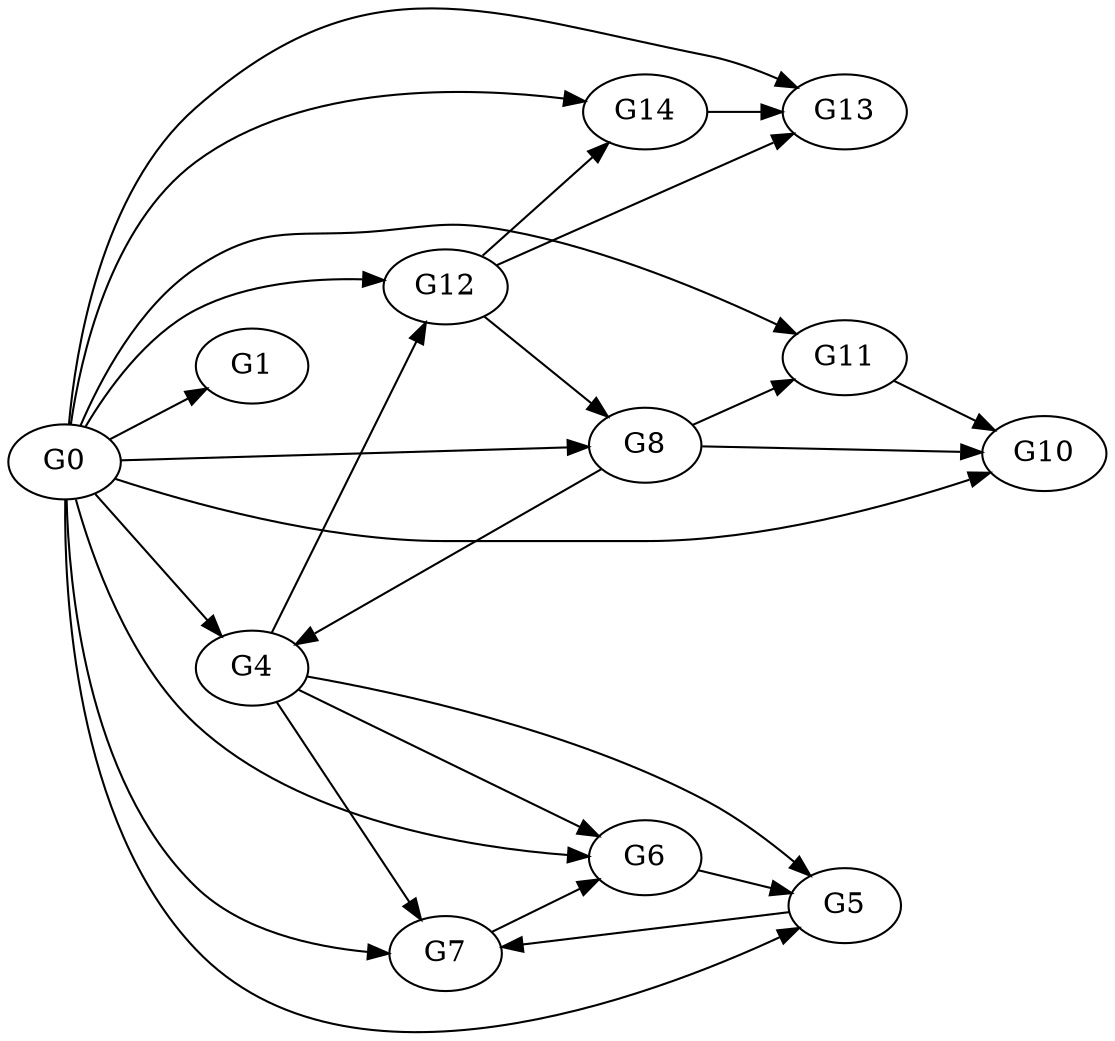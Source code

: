 digraph "Example_1" {
	rankdir=LR;
	"G4" [position="138,454"];
	"G14" [position="492,454"];
	"G13" [position="219,509"];
	"G1" [position="411,46"];
	"G12" [position="315,528"];
	"G0" [position="546,373"];
	"G11" [position="219,46"];
	"G10" [position="315,27"];
	"G8" [position="411,509"];
	"G7" [position="492,101"];
	"G6" [position="546,182"];
	"G5" [position="65,278"];
	"G0" -> "G7";
	"G8" -> "G10";
	"G12" -> "G13";
	"G4" -> "G12";
	"G0" -> "G1";
	"G8" -> "G4";
	"G12" -> "G8";
	"G0" -> "G4";
	"G4" -> "G7";
	"G5" -> "G7";
	"G6" -> "G5";
	"G0" -> "G12";
	"G7" -> "G6";
	"G0" -> "G13";
	"G0" -> "G14";
	"G0" -> "G8";
	"G12" -> "G14";
	"G14" -> "G13";
	"G4" -> "G5";
	"G4" -> "G6";
	"G0" -> "G10";
	"G0" -> "G11";
	"G8" -> "G11";
	"G0" -> "G5";
	"G0" -> "G6";
	"G11" -> "G10";
}